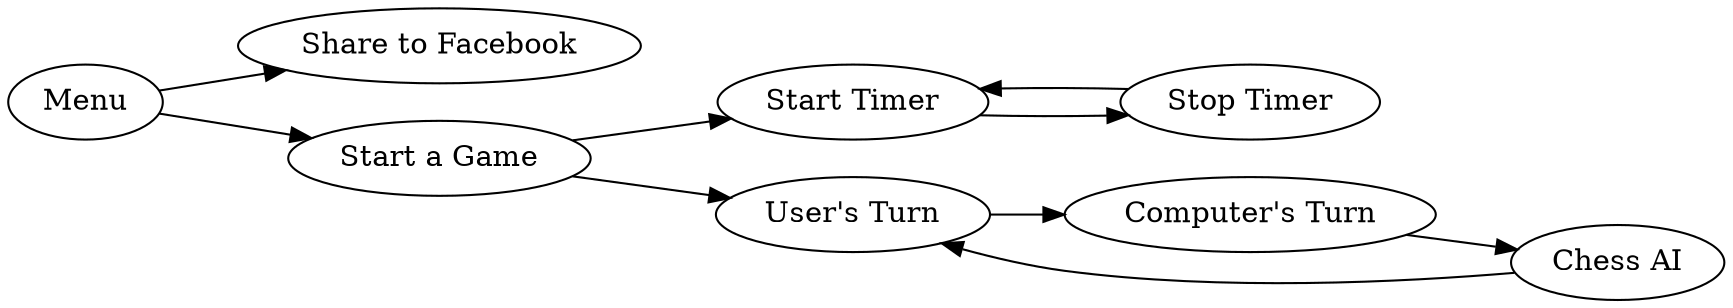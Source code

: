 digraph diagram {
	rankdir=LR;
	"Menu" -> "Share to Facebook";
	"Menu" -> "Start a Game";
	"Start a Game" -> "Start Timer";
	"Start Timer" -> "Stop Timer";
	"Stop Timer" -> "Start Timer";
	"Start a Game" -> "User's Turn";
	"User's Turn" -> "Computer's Turn";
	"Computer's Turn" -> "Chess AI";
	"Chess AI" -> "User's Turn";
}
